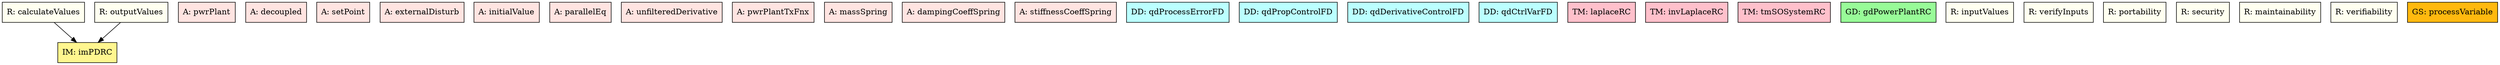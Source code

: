 digraph allvsr {
	calculateValues -> imPDRC;
	outputValues -> imPDRC;


	pwrPlant	[shape=box, color=black, style=filled, fillcolor=mistyrose, label="A: pwrPlant"];
	decoupled	[shape=box, color=black, style=filled, fillcolor=mistyrose, label="A: decoupled"];
	setPoint	[shape=box, color=black, style=filled, fillcolor=mistyrose, label="A: setPoint"];
	externalDisturb	[shape=box, color=black, style=filled, fillcolor=mistyrose, label="A: externalDisturb"];
	initialValue	[shape=box, color=black, style=filled, fillcolor=mistyrose, label="A: initialValue"];
	parallelEq	[shape=box, color=black, style=filled, fillcolor=mistyrose, label="A: parallelEq"];
	unfilteredDerivative	[shape=box, color=black, style=filled, fillcolor=mistyrose, label="A: unfilteredDerivative"];
	pwrPlantTxFnx	[shape=box, color=black, style=filled, fillcolor=mistyrose, label="A: pwrPlantTxFnx"];
	massSpring	[shape=box, color=black, style=filled, fillcolor=mistyrose, label="A: massSpring"];
	dampingCoeffSpring	[shape=box, color=black, style=filled, fillcolor=mistyrose, label="A: dampingCoeffSpring"];
	stiffnessCoeffSpring	[shape=box, color=black, style=filled, fillcolor=mistyrose, label="A: stiffnessCoeffSpring"];

	subgraph A {
	rank="same"
	{pwrPlant, decoupled, setPoint, externalDisturb, initialValue, parallelEq, unfilteredDerivative, pwrPlantTxFnx, massSpring, dampingCoeffSpring, stiffnessCoeffSpring}
	}

	qdProcessErrorFD	[shape=box, color=black, style=filled, fillcolor=paleturquoise1, label="DD: qdProcessErrorFD"];
	qdPropControlFD	[shape=box, color=black, style=filled, fillcolor=paleturquoise1, label="DD: qdPropControlFD"];
	qdDerivativeControlFD	[shape=box, color=black, style=filled, fillcolor=paleturquoise1, label="DD: qdDerivativeControlFD"];
	qdCtrlVarFD	[shape=box, color=black, style=filled, fillcolor=paleturquoise1, label="DD: qdCtrlVarFD"];

	subgraph DD {
	rank="same"
	{qdProcessErrorFD, qdPropControlFD, qdDerivativeControlFD, qdCtrlVarFD}
	}

	laplaceRC	[shape=box, color=black, style=filled, fillcolor=pink, label="TM: laplaceRC"];
	invLaplaceRC	[shape=box, color=black, style=filled, fillcolor=pink, label="TM: invLaplaceRC"];
	tmSOSystemRC	[shape=box, color=black, style=filled, fillcolor=pink, label="TM: tmSOSystemRC"];

	subgraph TM {
	rank="same"
	{laplaceRC, invLaplaceRC, tmSOSystemRC}
	}

	gdPowerPlantRC	[shape=box, color=black, style=filled, fillcolor=palegreen, label="GD: gdPowerPlantRC"];

	subgraph GD {
	rank="same"
	{gdPowerPlantRC}
	}

	imPDRC	[shape=box, color=black, style=filled, fillcolor=khaki1, label="IM: imPDRC"];

	subgraph IM {
	rank="same"
	{imPDRC}
	}

	inputValues	[shape=box, color=black, style=filled, fillcolor=ivory, label="R: inputValues"];
	verifyInputs	[shape=box, color=black, style=filled, fillcolor=ivory, label="R: verifyInputs"];
	calculateValues	[shape=box, color=black, style=filled, fillcolor=ivory, label="R: calculateValues"];
	outputValues	[shape=box, color=black, style=filled, fillcolor=ivory, label="R: outputValues"];
	portability	[shape=box, color=black, style=filled, fillcolor=ivory, label="R: portability"];
	security	[shape=box, color=black, style=filled, fillcolor=ivory, label="R: security"];
	maintainability	[shape=box, color=black, style=filled, fillcolor=ivory, label="R: maintainability"];
	verifiability	[shape=box, color=black, style=filled, fillcolor=ivory, label="R: verifiability"];

	subgraph R {
	rank="same"
	{inputValues, verifyInputs, calculateValues, outputValues, portability, security, maintainability, verifiability}
	}

	processVariable	[shape=box, color=black, style=filled, fillcolor=darkgoldenrod1, label="GS: processVariable"];

	subgraph GS {
	rank="same"
	{processVariable}
	}

}
